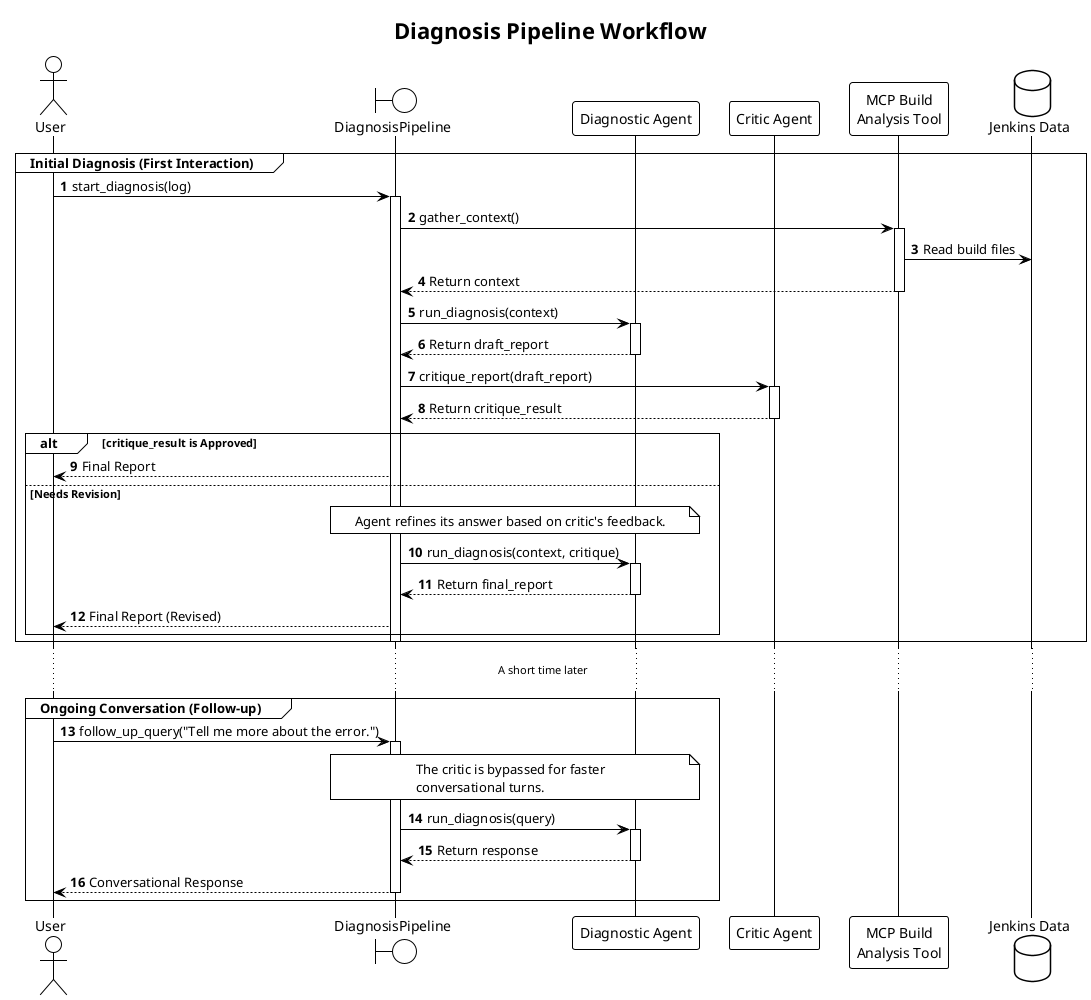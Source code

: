 @startuml
!theme plain
autonumber

title Diagnosis Pipeline Workflow

actor User
boundary "DiagnosisPipeline" as Pipeline
participant "Diagnostic Agent" as MainAgent
participant "Critic Agent" as CriticAgent
participant "MCP Build\nAnalysis Tool" as Tool
database "Jenkins Data" as Data

group Initial Diagnosis (First Interaction)
    User -> Pipeline: start_diagnosis(log)
    activate Pipeline

    Pipeline -> Tool: gather_context()
    activate Tool
    Tool -> Data: Read build files
    Tool --> Pipeline: Return context
    deactivate Tool

    Pipeline -> MainAgent: run_diagnosis(context)
    activate MainAgent
    MainAgent --> Pipeline: Return draft_report
    deactivate MainAgent

    Pipeline -> CriticAgent: critique_report(draft_report)
    activate CriticAgent
    CriticAgent --> Pipeline: Return critique_result
    deactivate CriticAgent

    alt critique_result is Approved
        Pipeline --> User: Final Report
    else Needs Revision
        note over Pipeline, MainAgent: Agent refines its answer based on critic's feedback.
        Pipeline -> MainAgent: run_diagnosis(context, critique)
        activate MainAgent
        MainAgent --> Pipeline: Return final_report
        deactivate MainAgent
        Pipeline --> User: Final Report (Revised)
    end
    deactivate Pipeline
end

... A short time later ...

group Ongoing Conversation (Follow-up)
    User -> Pipeline: follow_up_query("Tell me more about the error.")
    activate Pipeline

    note over Pipeline, MainAgent
        The critic is bypassed for faster
        conversational turns.
    end note

    Pipeline -> MainAgent: run_diagnosis(query)
    activate MainAgent
    MainAgent --> Pipeline: Return response
    deactivate MainAgent

    Pipeline --> User: Conversational Response
    deactivate Pipeline
end

@enduml
